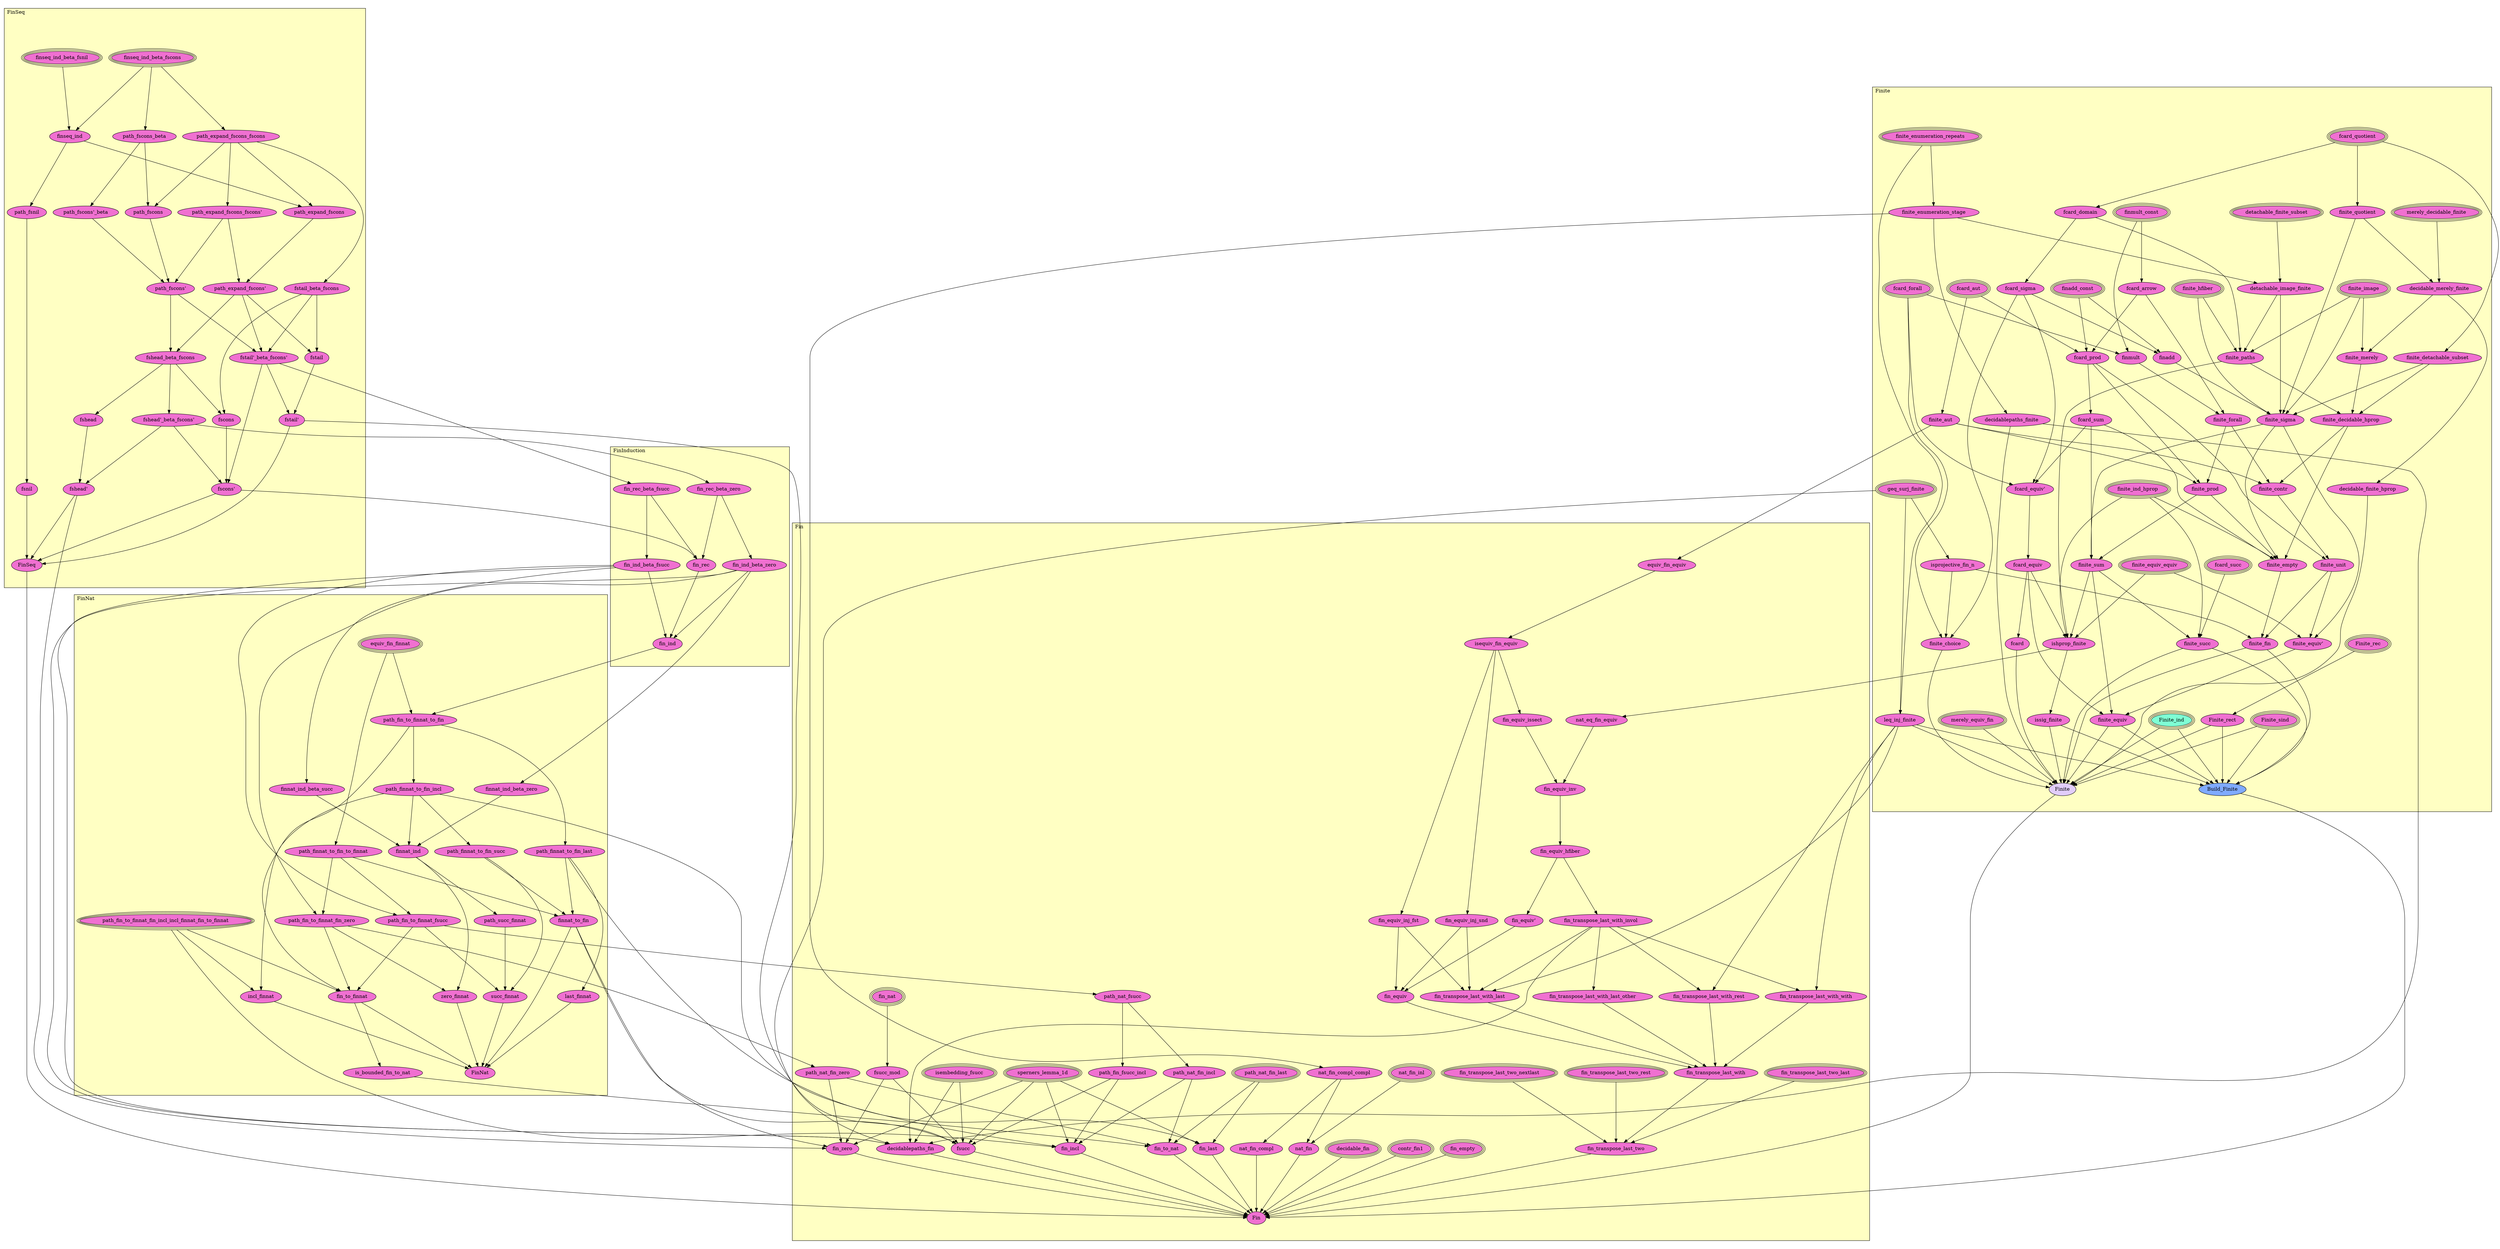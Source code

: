 digraph HoTT_Spaces_Finite {
  graph [ratio=0.5]
  node [style=filled]
Fin_fin_transpose_last_with_last_other [label="fin_transpose_last_with_last_other", URL=<Fin.html#fin_transpose_last_with_last_other>, fillcolor="#F070D1"] ;
Finite_finite_enumeration_repeats [label="finite_enumeration_repeats", URL=<Finite.html#finite_enumeration_repeats>, peripheries=3, fillcolor="#F070D1"] ;
Fin_fin_transpose_last_with_rest [label="fin_transpose_last_with_rest", URL=<Fin.html#fin_transpose_last_with_rest>, fillcolor="#F070D1"] ;
Finite_finite_enumeration_stage [label="finite_enumeration_stage", URL=<Finite.html#finite_enumeration_stage>, fillcolor="#F070D1"] ;
Fin_fin_transpose_last_with_with [label="fin_transpose_last_with_with", URL=<Fin.html#fin_transpose_last_with_with>, fillcolor="#F070D1"] ;
Finite_geq_surj_finite [label="geq_surj_finite", URL=<Finite.html#geq_surj_finite>, peripheries=3, fillcolor="#F070D1"] ;
Fin_fin_transpose_last_with_last [label="fin_transpose_last_with_last", URL=<Fin.html#fin_transpose_last_with_last>, fillcolor="#F070D1"] ;
Finite_leq_inj_finite [label="leq_inj_finite", URL=<Finite.html#leq_inj_finite>, fillcolor="#F070D1"] ;
Fin_fin_transpose_last_with [label="fin_transpose_last_with", URL=<Fin.html#fin_transpose_last_with>, fillcolor="#F070D1"] ;
Fin_fin_transpose_last_two_rest [label="fin_transpose_last_two_rest", URL=<Fin.html#fin_transpose_last_two_rest>, peripheries=3, fillcolor="#F070D1"] ;
Finite_fcard_quotient [label="fcard_quotient", URL=<Finite.html#fcard_quotient>, peripheries=3, fillcolor="#F070D1"] ;
Finite_finite_quotient [label="finite_quotient", URL=<Finite.html#finite_quotient>, fillcolor="#F070D1"] ;
Fin_fin_transpose_last_two_nextlast [label="fin_transpose_last_two_nextlast", URL=<Fin.html#fin_transpose_last_two_nextlast>, peripheries=3, fillcolor="#F070D1"] ;
Fin_fin_transpose_last_two_last [label="fin_transpose_last_two_last", URL=<Fin.html#fin_transpose_last_two_last>, peripheries=3, fillcolor="#F070D1"] ;
Finite_detachable_finite_subset [label="detachable_finite_subset", URL=<Finite.html#detachable_finite_subset>, peripheries=3, fillcolor="#F070D1"] ;
Fin_fin_transpose_last_two [label="fin_transpose_last_two", URL=<Fin.html#fin_transpose_last_two>, fillcolor="#F070D1"] ;
Finite_detachable_image_finite [label="detachable_image_finite", URL=<Finite.html#detachable_image_finite>, fillcolor="#F070D1"] ;
Fin_path_nat_fin_last [label="path_nat_fin_last", URL=<Fin.html#path_nat_fin_last>, peripheries=3, fillcolor="#F070D1"] ;
Finite_finite_detachable_subset [label="finite_detachable_subset", URL=<Finite.html#finite_detachable_subset>, fillcolor="#F070D1"] ;
Fin_path_nat_fin_zero [label="path_nat_fin_zero", URL=<Fin.html#path_nat_fin_zero>, fillcolor="#F070D1"] ;
Finite_finmult_const [label="finmult_const", URL=<Finite.html#finmult_const>, peripheries=3, fillcolor="#F070D1"] ;
Fin_path_nat_fsucc [label="path_nat_fsucc", URL=<Fin.html#path_nat_fsucc>, fillcolor="#F070D1"] ;
Finite_fcard_forall [label="fcard_forall", URL=<Finite.html#fcard_forall>, peripheries=3, fillcolor="#F070D1"] ;
Fin_path_nat_fin_incl [label="path_nat_fin_incl", URL=<Fin.html#path_nat_fin_incl>, fillcolor="#F070D1"] ;
Finite_finmult [label="finmult", URL=<Finite.html#finmult>, fillcolor="#F070D1"] ;
Fin_path_fin_fsucc_incl [label="path_fin_fsucc_incl", URL=<Fin.html#path_fin_fsucc_incl>, fillcolor="#F070D1"] ;
Finite_finite_image [label="finite_image", URL=<Finite.html#finite_image>, peripheries=3, fillcolor="#F070D1"] ;
Fin_isembedding_fsucc [label="isembedding_fsucc", URL=<Fin.html#isembedding_fsucc>, peripheries=3, fillcolor="#F070D1"] ;
Finite_fcard_domain [label="fcard_domain", URL=<Finite.html#fcard_domain>, fillcolor="#F070D1"] ;
Fin_fsucc [label="fsucc", URL=<Fin.html#fsucc>, fillcolor="#F070D1"] ;
Finite_finite_hfiber [label="finite_hfiber", URL=<Finite.html#finite_hfiber>, peripheries=3, fillcolor="#F070D1"] ;
Finite_finadd_const [label="finadd_const", URL=<Finite.html#finadd_const>, peripheries=3, fillcolor="#F070D1"] ;
Fin_fin_incl [label="fin_incl", URL=<Fin.html#fin_incl>, fillcolor="#F070D1"] ;
Fin_fin_last [label="fin_last", URL=<Fin.html#fin_last>, fillcolor="#F070D1"] ;
Finite_fcard_sigma [label="fcard_sigma", URL=<Finite.html#fcard_sigma>, fillcolor="#F070D1"] ;
Finite_finadd [label="finadd", URL=<Finite.html#finadd>, fillcolor="#F070D1"] ;
Fin_fin_zero [label="fin_zero", URL=<Fin.html#fin_zero>, fillcolor="#F070D1"] ;
Finite_finite_sigma [label="finite_sigma", URL=<Finite.html#finite_sigma>, fillcolor="#F070D1"] ;
Fin_fin_empty [label="fin_empty", URL=<Fin.html#fin_empty>, peripheries=3, fillcolor="#F070D1"] ;
Finite_fcard_aut [label="fcard_aut", URL=<Finite.html#fcard_aut>, peripheries=3, fillcolor="#F070D1"] ;
Fin_contr_fin1 [label="contr_fin1", URL=<Fin.html#contr_fin1>, peripheries=3, fillcolor="#F070D1"] ;
Finite_finite_aut [label="finite_aut", URL=<Finite.html#finite_aut>, fillcolor="#F070D1"] ;
Fin_decidablepaths_fin [label="decidablepaths_fin", URL=<Fin.html#decidablepaths_fin>, fillcolor="#F070D1"] ;
Finite_fcard_arrow [label="fcard_arrow", URL=<Finite.html#fcard_arrow>, fillcolor="#F070D1"] ;
Fin_decidable_fin [label="decidable_fin", URL=<Fin.html#decidable_fin>, peripheries=3, fillcolor="#F070D1"] ;
Finite_finite_forall [label="finite_forall", URL=<Finite.html#finite_forall>, fillcolor="#F070D1"] ;
Fin_fin_to_nat [label="fin_to_nat", URL=<Fin.html#fin_to_nat>, fillcolor="#F070D1"] ;
Finite_fcard_prod [label="fcard_prod", URL=<Finite.html#fcard_prod>, fillcolor="#F070D1"] ;
Fin_Fin [label="Fin", URL=<Fin.html#Fin>, fillcolor="#F070D1"] ;
Finite_finite_prod [label="finite_prod", URL=<Finite.html#finite_prod>, fillcolor="#F070D1"] ;
Finite_fcard_sum [label="fcard_sum", URL=<Finite.html#fcard_sum>, fillcolor="#F070D1"] ;
Finite_finite_sum [label="finite_sum", URL=<Finite.html#finite_sum>, fillcolor="#F070D1"] ;
Finite_isprojective_fin_n [label="isprojective_fin_n", URL=<Finite.html#isprojective_fin_n>, fillcolor="#F070D1"] ;
Finite_finite_choice [label="finite_choice", URL=<Finite.html#finite_choice>, fillcolor="#F070D1"] ;
Finite_finite_ind_hprop [label="finite_ind_hprop", URL=<Finite.html#finite_ind_hprop>, peripheries=3, fillcolor="#F070D1"] ;
Finite_merely_decidable_finite [label="merely_decidable_finite", URL=<Finite.html#merely_decidable_finite>, peripheries=3, fillcolor="#F070D1"] ;
Finite_decidable_merely_finite [label="decidable_merely_finite", URL=<Finite.html#decidable_merely_finite>, fillcolor="#F070D1"] ;
Finite_decidable_finite_hprop [label="decidable_finite_hprop", URL=<Finite.html#decidable_finite_hprop>, fillcolor="#F070D1"] ;
Finite_decidablepaths_finite [label="decidablepaths_finite", URL=<Finite.html#decidablepaths_finite>, fillcolor="#F070D1"] ;
Finite_fcard_succ [label="fcard_succ", URL=<Finite.html#fcard_succ>, peripheries=3, fillcolor="#F070D1"] ;
Finite_finite_succ [label="finite_succ", URL=<Finite.html#finite_succ>, fillcolor="#F070D1"] ;
Finite_finite_paths [label="finite_paths", URL=<Finite.html#finite_paths>, fillcolor="#F070D1"] ;
Finite_finite_merely [label="finite_merely", URL=<Finite.html#finite_merely>, fillcolor="#F070D1"] ;
Finite_finite_decidable_hprop [label="finite_decidable_hprop", URL=<Finite.html#finite_decidable_hprop>, fillcolor="#F070D1"] ;
Finite_finite_contr [label="finite_contr", URL=<Finite.html#finite_contr>, fillcolor="#F070D1"] ;
Finite_finite_unit [label="finite_unit", URL=<Finite.html#finite_unit>, fillcolor="#F070D1"] ;
Finite_finite_empty [label="finite_empty", URL=<Finite.html#finite_empty>, fillcolor="#F070D1"] ;
Finite_finite_fin [label="finite_fin", URL=<Finite.html#finite_fin>, fillcolor="#F070D1"] ;
Finite_fcard_equiv_ [label="fcard_equiv'", URL=<Finite.html#fcard_equiv'>, fillcolor="#F070D1"] ;
Finite_fcard_equiv [label="fcard_equiv", URL=<Finite.html#fcard_equiv>, fillcolor="#F070D1"] ;
Finite_finite_equiv_equiv [label="finite_equiv_equiv", URL=<Finite.html#finite_equiv_equiv>, peripheries=3, fillcolor="#F070D1"] ;
Finite_finite_equiv_ [label="finite_equiv'", URL=<Finite.html#finite_equiv'>, fillcolor="#F070D1"] ;
Finite_finite_equiv [label="finite_equiv", URL=<Finite.html#finite_equiv>, fillcolor="#F070D1"] ;
Finite_ishprop_finite [label="ishprop_finite", URL=<Finite.html#ishprop_finite>, fillcolor="#F070D1"] ;
Finite_issig_finite [label="issig_finite", URL=<Finite.html#issig_finite>, fillcolor="#F070D1"] ;
Finite_merely_equiv_fin [label="merely_equiv_fin", URL=<Finite.html#merely_equiv_fin>, peripheries=3, fillcolor="#F070D1"] ;
Finite_fcard [label="fcard", URL=<Finite.html#fcard>, fillcolor="#F070D1"] ;
Finite_Finite_sind [label="Finite_sind", URL=<Finite.html#Finite_sind>, peripheries=3, fillcolor="#F070D1"] ;
Finite_Finite_rec [label="Finite_rec", URL=<Finite.html#Finite_rec>, peripheries=3, fillcolor="#F070D1"] ;
Finite_Finite_ind [label="Finite_ind", URL=<Finite.html#Finite_ind>, peripheries=3, fillcolor="#7FFFD4"] ;
Finite_Finite_rect [label="Finite_rect", URL=<Finite.html#Finite_rect>, fillcolor="#F070D1"] ;
Finite_Build_Finite [label="Build_Finite", URL=<Finite.html#Build_Finite>, fillcolor="#7FAAFF"] ;
Finite_Finite [label="Finite", URL=<Finite.html#Finite>, fillcolor="#E2CDFA"] ;
FinSeq_finseq_ind_beta_fscons [label="finseq_ind_beta_fscons", URL=<FinSeq.html#finseq_ind_beta_fscons>, peripheries=3, fillcolor="#F070D1"] ;
FinSeq_finseq_ind_beta_fsnil [label="finseq_ind_beta_fsnil", URL=<FinSeq.html#finseq_ind_beta_fsnil>, peripheries=3, fillcolor="#F070D1"] ;
FinSeq_finseq_ind [label="finseq_ind", URL=<FinSeq.html#finseq_ind>, fillcolor="#F070D1"] ;
FinSeq_path_expand_fscons_fscons [label="path_expand_fscons_fscons", URL=<FinSeq.html#path_expand_fscons_fscons>, fillcolor="#F070D1"] ;
FinSeq_path_expand_fscons_fscons_ [label="path_expand_fscons_fscons'", URL=<FinSeq.html#path_expand_fscons_fscons'>, fillcolor="#F070D1"] ;
FinSeq_path_fscons_beta [label="path_fscons_beta", URL=<FinSeq.html#path_fscons_beta>, fillcolor="#F070D1"] ;
FinSeq_path_fscons [label="path_fscons", URL=<FinSeq.html#path_fscons>, fillcolor="#F070D1"] ;
FinSeq_path_fscons__beta [label="path_fscons'_beta", URL=<FinSeq.html#path_fscons'_beta>, fillcolor="#F070D1"] ;
FinSeq_path_fscons_ [label="path_fscons'", URL=<FinSeq.html#path_fscons'>, fillcolor="#F070D1"] ;
FinSeq_path_expand_fscons [label="path_expand_fscons", URL=<FinSeq.html#path_expand_fscons>, fillcolor="#F070D1"] ;
FinSeq_path_expand_fscons_ [label="path_expand_fscons'", URL=<FinSeq.html#path_expand_fscons'>, fillcolor="#F070D1"] ;
FinSeq_fstail_beta_fscons [label="fstail_beta_fscons", URL=<FinSeq.html#fstail_beta_fscons>, fillcolor="#F070D1"] ;
FinSeq_fstail__beta_fscons_ [label="fstail'_beta_fscons'", URL=<FinSeq.html#fstail'_beta_fscons'>, fillcolor="#F070D1"] ;
FinSeq_fstail [label="fstail", URL=<FinSeq.html#fstail>, fillcolor="#F070D1"] ;
FinSeq_fstail_ [label="fstail'", URL=<FinSeq.html#fstail'>, fillcolor="#F070D1"] ;
FinSeq_fshead_beta_fscons [label="fshead_beta_fscons", URL=<FinSeq.html#fshead_beta_fscons>, fillcolor="#F070D1"] ;
FinSeq_fshead__beta_fscons_ [label="fshead'_beta_fscons'", URL=<FinSeq.html#fshead'_beta_fscons'>, fillcolor="#F070D1"] ;
FinSeq_fshead [label="fshead", URL=<FinSeq.html#fshead>, fillcolor="#F070D1"] ;
FinSeq_fshead_ [label="fshead'", URL=<FinSeq.html#fshead'>, fillcolor="#F070D1"] ;
FinSeq_fscons [label="fscons", URL=<FinSeq.html#fscons>, fillcolor="#F070D1"] ;
FinSeq_fscons_ [label="fscons'", URL=<FinSeq.html#fscons'>, fillcolor="#F070D1"] ;
FinSeq_path_fsnil [label="path_fsnil", URL=<FinSeq.html#path_fsnil>, fillcolor="#F070D1"] ;
FinSeq_fsnil [label="fsnil", URL=<FinSeq.html#fsnil>, fillcolor="#F070D1"] ;
FinSeq_FinSeq [label="FinSeq", URL=<FinSeq.html#FinSeq>, fillcolor="#F070D1"] ;
FinNat_equiv_fin_finnat [label="equiv_fin_finnat", URL=<FinNat.html#equiv_fin_finnat>, peripheries=3, fillcolor="#F070D1"] ;
FinNat_path_fin_to_finnat_to_fin [label="path_fin_to_finnat_to_fin", URL=<FinNat.html#path_fin_to_finnat_to_fin>, fillcolor="#F070D1"] ;
FinNat_path_finnat_to_fin_to_finnat [label="path_finnat_to_fin_to_finnat", URL=<FinNat.html#path_finnat_to_fin_to_finnat>, fillcolor="#F070D1"] ;
FinNat_path_finnat_to_fin_last [label="path_finnat_to_fin_last", URL=<FinNat.html#path_finnat_to_fin_last>, fillcolor="#F070D1"] ;
FinNat_path_finnat_to_fin_incl [label="path_finnat_to_fin_incl", URL=<FinNat.html#path_finnat_to_fin_incl>, fillcolor="#F070D1"] ;
FinNat_path_finnat_to_fin_succ [label="path_finnat_to_fin_succ", URL=<FinNat.html#path_finnat_to_fin_succ>, fillcolor="#F070D1"] ;
FinNat_path_fin_to_finnat_fin_zero [label="path_fin_to_finnat_fin_zero", URL=<FinNat.html#path_fin_to_finnat_fin_zero>, fillcolor="#F070D1"] ;
FinNat_path_fin_to_finnat_fsucc [label="path_fin_to_finnat_fsucc", URL=<FinNat.html#path_fin_to_finnat_fsucc>, fillcolor="#F070D1"] ;
FinNat_finnat_to_fin [label="finnat_to_fin", URL=<FinNat.html#finnat_to_fin>, fillcolor="#F070D1"] ;
FinNat_path_fin_to_finnat_fin_incl_incl_finnat_fin_to_finnat [label="path_fin_to_finnat_fin_incl_incl_finnat_fin_to_finnat", URL=<FinNat.html#path_fin_to_finnat_fin_incl_incl_finnat_fin_to_finnat>, peripheries=3, fillcolor="#F070D1"] ;
FinNat_fin_to_finnat [label="fin_to_finnat", URL=<FinNat.html#fin_to_finnat>, fillcolor="#F070D1"] ;
FinNat_is_bounded_fin_to_nat [label="is_bounded_fin_to_nat", URL=<FinNat.html#is_bounded_fin_to_nat>, fillcolor="#F070D1"] ;
FinNat_finnat_ind_beta_succ [label="finnat_ind_beta_succ", URL=<FinNat.html#finnat_ind_beta_succ>, fillcolor="#F070D1"] ;
FinNat_finnat_ind_beta_zero [label="finnat_ind_beta_zero", URL=<FinNat.html#finnat_ind_beta_zero>, fillcolor="#F070D1"] ;
FinNat_finnat_ind [label="finnat_ind", URL=<FinNat.html#finnat_ind>, fillcolor="#F070D1"] ;
FinNat_incl_finnat [label="incl_finnat", URL=<FinNat.html#incl_finnat>, fillcolor="#F070D1"] ;
FinNat_last_finnat [label="last_finnat", URL=<FinNat.html#last_finnat>, fillcolor="#F070D1"] ;
FinNat_path_succ_finnat [label="path_succ_finnat", URL=<FinNat.html#path_succ_finnat>, fillcolor="#F070D1"] ;
FinNat_succ_finnat [label="succ_finnat", URL=<FinNat.html#succ_finnat>, fillcolor="#F070D1"] ;
FinNat_zero_finnat [label="zero_finnat", URL=<FinNat.html#zero_finnat>, fillcolor="#F070D1"] ;
FinNat_FinNat [label="FinNat", URL=<FinNat.html#FinNat>, fillcolor="#F070D1"] ;
FinInduction_fin_rec_beta_fsucc [label="fin_rec_beta_fsucc", URL=<FinInduction.html#fin_rec_beta_fsucc>, fillcolor="#F070D1"] ;
FinInduction_fin_rec_beta_zero [label="fin_rec_beta_zero", URL=<FinInduction.html#fin_rec_beta_zero>, fillcolor="#F070D1"] ;
FinInduction_fin_rec [label="fin_rec", URL=<FinInduction.html#fin_rec>, fillcolor="#F070D1"] ;
FinInduction_fin_ind_beta_fsucc [label="fin_ind_beta_fsucc", URL=<FinInduction.html#fin_ind_beta_fsucc>, fillcolor="#F070D1"] ;
FinInduction_fin_ind_beta_zero [label="fin_ind_beta_zero", URL=<FinInduction.html#fin_ind_beta_zero>, fillcolor="#F070D1"] ;
FinInduction_fin_ind [label="fin_ind", URL=<FinInduction.html#fin_ind>, fillcolor="#F070D1"] ;
Fin_sperners_lemma_1d [label="sperners_lemma_1d", URL=<Fin.html#sperners_lemma_1d>, peripheries=3, fillcolor="#F070D1"] ;
Fin_fin_nat [label="fin_nat", URL=<Fin.html#fin_nat>, peripheries=3, fillcolor="#F070D1"] ;
Fin_fsucc_mod [label="fsucc_mod", URL=<Fin.html#fsucc_mod>, fillcolor="#F070D1"] ;
Fin_nat_fin_compl_compl [label="nat_fin_compl_compl", URL=<Fin.html#nat_fin_compl_compl>, fillcolor="#F070D1"] ;
Fin_nat_fin_compl [label="nat_fin_compl", URL=<Fin.html#nat_fin_compl>, fillcolor="#F070D1"] ;
Fin_nat_fin_inl [label="nat_fin_inl", URL=<Fin.html#nat_fin_inl>, peripheries=3, fillcolor="#F070D1"] ;
Fin_nat_fin [label="nat_fin", URL=<Fin.html#nat_fin>, fillcolor="#F070D1"] ;
Fin_nat_eq_fin_equiv [label="nat_eq_fin_equiv", URL=<Fin.html#nat_eq_fin_equiv>, fillcolor="#F070D1"] ;
Fin_equiv_fin_equiv [label="equiv_fin_equiv", URL=<Fin.html#equiv_fin_equiv>, fillcolor="#F070D1"] ;
Fin_isequiv_fin_equiv [label="isequiv_fin_equiv", URL=<Fin.html#isequiv_fin_equiv>, fillcolor="#F070D1"] ;
Fin_fin_equiv_inj_snd [label="fin_equiv_inj_snd", URL=<Fin.html#fin_equiv_inj_snd>, fillcolor="#F070D1"] ;
Fin_fin_equiv_inj_fst [label="fin_equiv_inj_fst", URL=<Fin.html#fin_equiv_inj_fst>, fillcolor="#F070D1"] ;
Fin_fin_equiv_issect [label="fin_equiv_issect", URL=<Fin.html#fin_equiv_issect>, fillcolor="#F070D1"] ;
Fin_fin_equiv_inv [label="fin_equiv_inv", URL=<Fin.html#fin_equiv_inv>, fillcolor="#F070D1"] ;
Fin_fin_equiv_hfiber [label="fin_equiv_hfiber", URL=<Fin.html#fin_equiv_hfiber>, fillcolor="#F070D1"] ;
Fin_fin_equiv_ [label="fin_equiv'", URL=<Fin.html#fin_equiv'>, fillcolor="#F070D1"] ;
Fin_fin_equiv [label="fin_equiv", URL=<Fin.html#fin_equiv>, fillcolor="#F070D1"] ;
Fin_fin_transpose_last_with_invol [label="fin_transpose_last_with_invol", URL=<Fin.html#fin_transpose_last_with_invol>, fillcolor="#F070D1"] ;
  Fin_fin_transpose_last_with_last_other -> Fin_fin_transpose_last_with [] ;
  Finite_finite_enumeration_repeats -> Finite_finite_enumeration_stage [] ;
  Finite_finite_enumeration_repeats -> Finite_leq_inj_finite [] ;
  Fin_fin_transpose_last_with_rest -> Fin_fin_transpose_last_with [] ;
  Finite_finite_enumeration_stage -> Finite_detachable_image_finite [] ;
  Finite_finite_enumeration_stage -> Finite_decidablepaths_finite [] ;
  Finite_finite_enumeration_stage -> Fin_nat_fin_compl_compl [] ;
  Fin_fin_transpose_last_with_with -> Fin_fin_transpose_last_with [] ;
  Finite_geq_surj_finite -> Finite_leq_inj_finite [] ;
  Finite_geq_surj_finite -> Finite_isprojective_fin_n [] ;
  Finite_geq_surj_finite -> Fin_decidablepaths_fin [] ;
  Fin_fin_transpose_last_with_last -> Fin_fin_transpose_last_with [] ;
  Finite_leq_inj_finite -> Finite_Build_Finite [] ;
  Finite_leq_inj_finite -> Finite_Finite [] ;
  Finite_leq_inj_finite -> Fin_fin_transpose_last_with_rest [] ;
  Finite_leq_inj_finite -> Fin_fin_transpose_last_with_with [] ;
  Finite_leq_inj_finite -> Fin_fin_transpose_last_with_last [] ;
  Fin_fin_transpose_last_with -> Fin_fin_transpose_last_two [] ;
  Fin_fin_transpose_last_two_rest -> Fin_fin_transpose_last_two [] ;
  Finite_fcard_quotient -> Finite_finite_quotient [] ;
  Finite_fcard_quotient -> Finite_finite_detachable_subset [] ;
  Finite_fcard_quotient -> Finite_fcard_domain [] ;
  Finite_finite_quotient -> Finite_finite_sigma [] ;
  Finite_finite_quotient -> Finite_decidable_merely_finite [] ;
  Fin_fin_transpose_last_two_nextlast -> Fin_fin_transpose_last_two [] ;
  Fin_fin_transpose_last_two_last -> Fin_fin_transpose_last_two [] ;
  Finite_detachable_finite_subset -> Finite_detachable_image_finite [] ;
  Fin_fin_transpose_last_two -> Fin_Fin [] ;
  Finite_detachable_image_finite -> Finite_finite_sigma [] ;
  Finite_detachable_image_finite -> Finite_finite_paths [] ;
  Fin_path_nat_fin_last -> Fin_fin_last [] ;
  Fin_path_nat_fin_last -> Fin_fin_to_nat [] ;
  Finite_finite_detachable_subset -> Finite_finite_sigma [] ;
  Finite_finite_detachable_subset -> Finite_finite_decidable_hprop [] ;
  Fin_path_nat_fin_zero -> Fin_fin_zero [] ;
  Fin_path_nat_fin_zero -> Fin_fin_to_nat [] ;
  Finite_finmult_const -> Finite_finmult [] ;
  Finite_finmult_const -> Finite_fcard_arrow [] ;
  Fin_path_nat_fsucc -> Fin_path_nat_fin_incl [] ;
  Fin_path_nat_fsucc -> Fin_path_fin_fsucc_incl [] ;
  Finite_fcard_forall -> Finite_finmult [] ;
  Finite_fcard_forall -> Finite_finite_choice [] ;
  Finite_fcard_forall -> Finite_fcard_equiv_ [] ;
  Fin_path_nat_fin_incl -> Fin_fin_incl [] ;
  Fin_path_nat_fin_incl -> Fin_fin_to_nat [] ;
  Finite_finmult -> Finite_finite_forall [] ;
  Fin_path_fin_fsucc_incl -> Fin_fsucc [] ;
  Fin_path_fin_fsucc_incl -> Fin_fin_incl [] ;
  Finite_finite_image -> Finite_finite_sigma [] ;
  Finite_finite_image -> Finite_finite_paths [] ;
  Finite_finite_image -> Finite_finite_merely [] ;
  Fin_isembedding_fsucc -> Fin_fsucc [] ;
  Fin_isembedding_fsucc -> Fin_decidablepaths_fin [] ;
  Finite_fcard_domain -> Finite_fcard_sigma [] ;
  Finite_fcard_domain -> Finite_finite_paths [] ;
  Fin_fsucc -> Fin_Fin [] ;
  Finite_finite_hfiber -> Finite_finite_sigma [] ;
  Finite_finite_hfiber -> Finite_finite_paths [] ;
  Finite_finadd_const -> Finite_finadd [] ;
  Finite_finadd_const -> Finite_fcard_prod [] ;
  Fin_fin_incl -> Fin_Fin [] ;
  Fin_fin_last -> Fin_Fin [] ;
  Finite_fcard_sigma -> Finite_finadd [] ;
  Finite_fcard_sigma -> Finite_finite_choice [] ;
  Finite_fcard_sigma -> Finite_fcard_equiv_ [] ;
  Finite_finadd -> Finite_finite_sigma [] ;
  Fin_fin_zero -> Fin_Fin [] ;
  Finite_finite_sigma -> Finite_finite_sum [] ;
  Finite_finite_sigma -> Finite_finite_empty [] ;
  Finite_finite_sigma -> Finite_finite_equiv_ [] ;
  Fin_fin_empty -> Fin_Fin [] ;
  Finite_fcard_aut -> Finite_finite_aut [] ;
  Finite_fcard_aut -> Finite_fcard_prod [] ;
  Fin_contr_fin1 -> Fin_Fin [] ;
  Finite_finite_aut -> Finite_finite_prod [] ;
  Finite_finite_aut -> Finite_finite_contr [] ;
  Finite_finite_aut -> Fin_equiv_fin_equiv [] ;
  Fin_decidablepaths_fin -> Fin_Fin [] ;
  Finite_fcard_arrow -> Finite_finite_forall [] ;
  Finite_fcard_arrow -> Finite_fcard_prod [] ;
  Fin_decidable_fin -> Fin_Fin [] ;
  Finite_finite_forall -> Finite_finite_prod [] ;
  Finite_finite_forall -> Finite_finite_contr [] ;
  Fin_fin_to_nat -> Fin_Fin [] ;
  Finite_fcard_prod -> Finite_finite_prod [] ;
  Finite_fcard_prod -> Finite_fcard_sum [] ;
  Finite_fcard_prod -> Finite_finite_unit [] ;
  Finite_finite_prod -> Finite_finite_sum [] ;
  Finite_finite_prod -> Finite_finite_empty [] ;
  Finite_fcard_sum -> Finite_finite_sum [] ;
  Finite_fcard_sum -> Finite_finite_empty [] ;
  Finite_fcard_sum -> Finite_fcard_equiv_ [] ;
  Finite_finite_sum -> Finite_finite_succ [] ;
  Finite_finite_sum -> Finite_finite_equiv [] ;
  Finite_finite_sum -> Finite_ishprop_finite [] ;
  Finite_isprojective_fin_n -> Finite_finite_choice [] ;
  Finite_isprojective_fin_n -> Finite_finite_fin [] ;
  Finite_finite_choice -> Finite_Finite [] ;
  Finite_finite_ind_hprop -> Finite_finite_succ [] ;
  Finite_finite_ind_hprop -> Finite_finite_empty [] ;
  Finite_finite_ind_hprop -> Finite_ishprop_finite [] ;
  Finite_merely_decidable_finite -> Finite_decidable_merely_finite [] ;
  Finite_decidable_merely_finite -> Finite_decidable_finite_hprop [] ;
  Finite_decidable_merely_finite -> Finite_finite_merely [] ;
  Finite_decidable_finite_hprop -> Finite_Finite [] ;
  Finite_decidablepaths_finite -> Finite_Finite [] ;
  Finite_decidablepaths_finite -> Fin_decidablepaths_fin [] ;
  Finite_fcard_succ -> Finite_finite_succ [] ;
  Finite_finite_succ -> Finite_Build_Finite [] ;
  Finite_finite_succ -> Finite_Finite [] ;
  Finite_finite_paths -> Finite_finite_decidable_hprop [] ;
  Finite_finite_paths -> Finite_ishprop_finite [] ;
  Finite_finite_merely -> Finite_finite_decidable_hprop [] ;
  Finite_finite_decidable_hprop -> Finite_finite_contr [] ;
  Finite_finite_decidable_hprop -> Finite_finite_empty [] ;
  Finite_finite_contr -> Finite_finite_unit [] ;
  Finite_finite_unit -> Finite_finite_fin [] ;
  Finite_finite_unit -> Finite_finite_equiv_ [] ;
  Finite_finite_empty -> Finite_finite_fin [] ;
  Finite_finite_fin -> Finite_Build_Finite [] ;
  Finite_finite_fin -> Finite_Finite [] ;
  Finite_fcard_equiv_ -> Finite_fcard_equiv [] ;
  Finite_fcard_equiv -> Finite_finite_equiv [] ;
  Finite_fcard_equiv -> Finite_ishprop_finite [] ;
  Finite_fcard_equiv -> Finite_fcard [] ;
  Finite_finite_equiv_equiv -> Finite_finite_equiv_ [] ;
  Finite_finite_equiv_equiv -> Finite_ishprop_finite [] ;
  Finite_finite_equiv_ -> Finite_finite_equiv [] ;
  Finite_finite_equiv -> Finite_Build_Finite [] ;
  Finite_finite_equiv -> Finite_Finite [] ;
  Finite_ishprop_finite -> Finite_issig_finite [] ;
  Finite_ishprop_finite -> Fin_nat_eq_fin_equiv [] ;
  Finite_issig_finite -> Finite_Build_Finite [] ;
  Finite_issig_finite -> Finite_Finite [] ;
  Finite_merely_equiv_fin -> Finite_Finite [] ;
  Finite_fcard -> Finite_Finite [] ;
  Finite_Finite_sind -> Finite_Build_Finite [] ;
  Finite_Finite_sind -> Finite_Finite [] ;
  Finite_Finite_rec -> Finite_Finite_rect [] ;
  Finite_Finite_ind -> Finite_Build_Finite [] ;
  Finite_Finite_ind -> Finite_Finite [] ;
  Finite_Finite_rect -> Finite_Build_Finite [] ;
  Finite_Finite_rect -> Finite_Finite [] ;
  Finite_Build_Finite -> Fin_Fin [] ;
  Finite_Finite -> Fin_Fin [] ;
  FinSeq_finseq_ind_beta_fscons -> FinSeq_finseq_ind [] ;
  FinSeq_finseq_ind_beta_fscons -> FinSeq_path_expand_fscons_fscons [] ;
  FinSeq_finseq_ind_beta_fscons -> FinSeq_path_fscons_beta [] ;
  FinSeq_finseq_ind_beta_fsnil -> FinSeq_finseq_ind [] ;
  FinSeq_finseq_ind -> FinSeq_path_expand_fscons [] ;
  FinSeq_finseq_ind -> FinSeq_path_fsnil [] ;
  FinSeq_path_expand_fscons_fscons -> FinSeq_path_expand_fscons_fscons_ [] ;
  FinSeq_path_expand_fscons_fscons -> FinSeq_path_fscons [] ;
  FinSeq_path_expand_fscons_fscons -> FinSeq_path_expand_fscons [] ;
  FinSeq_path_expand_fscons_fscons -> FinSeq_fstail_beta_fscons [] ;
  FinSeq_path_expand_fscons_fscons_ -> FinSeq_path_fscons_ [] ;
  FinSeq_path_expand_fscons_fscons_ -> FinSeq_path_expand_fscons_ [] ;
  FinSeq_path_fscons_beta -> FinSeq_path_fscons [] ;
  FinSeq_path_fscons_beta -> FinSeq_path_fscons__beta [] ;
  FinSeq_path_fscons -> FinSeq_path_fscons_ [] ;
  FinSeq_path_fscons__beta -> FinSeq_path_fscons_ [] ;
  FinSeq_path_fscons_ -> FinSeq_fstail__beta_fscons_ [] ;
  FinSeq_path_fscons_ -> FinSeq_fshead_beta_fscons [] ;
  FinSeq_path_expand_fscons -> FinSeq_path_expand_fscons_ [] ;
  FinSeq_path_expand_fscons_ -> FinSeq_fstail__beta_fscons_ [] ;
  FinSeq_path_expand_fscons_ -> FinSeq_fstail [] ;
  FinSeq_path_expand_fscons_ -> FinSeq_fshead_beta_fscons [] ;
  FinSeq_fstail_beta_fscons -> FinSeq_fstail__beta_fscons_ [] ;
  FinSeq_fstail_beta_fscons -> FinSeq_fstail [] ;
  FinSeq_fstail_beta_fscons -> FinSeq_fscons [] ;
  FinSeq_fstail__beta_fscons_ -> FinSeq_fstail_ [] ;
  FinSeq_fstail__beta_fscons_ -> FinSeq_fscons_ [] ;
  FinSeq_fstail__beta_fscons_ -> FinInduction_fin_rec_beta_fsucc [] ;
  FinSeq_fstail -> FinSeq_fstail_ [] ;
  FinSeq_fstail_ -> FinSeq_FinSeq [] ;
  FinSeq_fstail_ -> Fin_fsucc [] ;
  FinSeq_fshead_beta_fscons -> FinSeq_fshead__beta_fscons_ [] ;
  FinSeq_fshead_beta_fscons -> FinSeq_fshead [] ;
  FinSeq_fshead_beta_fscons -> FinSeq_fscons [] ;
  FinSeq_fshead__beta_fscons_ -> FinSeq_fshead_ [] ;
  FinSeq_fshead__beta_fscons_ -> FinSeq_fscons_ [] ;
  FinSeq_fshead__beta_fscons_ -> FinInduction_fin_rec_beta_zero [] ;
  FinSeq_fshead -> FinSeq_fshead_ [] ;
  FinSeq_fshead_ -> FinSeq_FinSeq [] ;
  FinSeq_fshead_ -> Fin_fin_zero [] ;
  FinSeq_fscons -> FinSeq_fscons_ [] ;
  FinSeq_fscons_ -> FinSeq_FinSeq [] ;
  FinSeq_fscons_ -> FinInduction_fin_rec [] ;
  FinSeq_path_fsnil -> FinSeq_fsnil [] ;
  FinSeq_fsnil -> FinSeq_FinSeq [] ;
  FinSeq_FinSeq -> Fin_Fin [] ;
  FinNat_equiv_fin_finnat -> FinNat_path_fin_to_finnat_to_fin [] ;
  FinNat_equiv_fin_finnat -> FinNat_path_finnat_to_fin_to_finnat [] ;
  FinNat_path_fin_to_finnat_to_fin -> FinNat_path_finnat_to_fin_last [] ;
  FinNat_path_fin_to_finnat_to_fin -> FinNat_path_finnat_to_fin_incl [] ;
  FinNat_path_fin_to_finnat_to_fin -> FinNat_fin_to_finnat [] ;
  FinNat_path_finnat_to_fin_to_finnat -> FinNat_path_fin_to_finnat_fin_zero [] ;
  FinNat_path_finnat_to_fin_to_finnat -> FinNat_path_fin_to_finnat_fsucc [] ;
  FinNat_path_finnat_to_fin_to_finnat -> FinNat_finnat_to_fin [] ;
  FinNat_path_finnat_to_fin_last -> FinNat_finnat_to_fin [] ;
  FinNat_path_finnat_to_fin_last -> FinNat_last_finnat [] ;
  FinNat_path_finnat_to_fin_last -> Fin_fin_last [] ;
  FinNat_path_finnat_to_fin_incl -> FinNat_path_finnat_to_fin_succ [] ;
  FinNat_path_finnat_to_fin_incl -> FinNat_finnat_ind [] ;
  FinNat_path_finnat_to_fin_incl -> FinNat_incl_finnat [] ;
  FinNat_path_finnat_to_fin_incl -> Fin_fin_incl [] ;
  FinNat_path_finnat_to_fin_succ -> FinNat_finnat_to_fin [] ;
  FinNat_path_finnat_to_fin_succ -> FinNat_succ_finnat [] ;
  FinNat_path_fin_to_finnat_fin_zero -> FinNat_fin_to_finnat [] ;
  FinNat_path_fin_to_finnat_fin_zero -> FinNat_zero_finnat [] ;
  FinNat_path_fin_to_finnat_fin_zero -> Fin_path_nat_fin_zero [] ;
  FinNat_path_fin_to_finnat_fsucc -> FinNat_fin_to_finnat [] ;
  FinNat_path_fin_to_finnat_fsucc -> FinNat_succ_finnat [] ;
  FinNat_path_fin_to_finnat_fsucc -> Fin_path_nat_fsucc [] ;
  FinNat_finnat_to_fin -> FinNat_FinNat [] ;
  FinNat_finnat_to_fin -> Fin_fsucc [] ;
  FinNat_finnat_to_fin -> Fin_fin_zero [] ;
  FinNat_path_fin_to_finnat_fin_incl_incl_finnat_fin_to_finnat -> FinNat_fin_to_finnat [] ;
  FinNat_path_fin_to_finnat_fin_incl_incl_finnat_fin_to_finnat -> FinNat_incl_finnat [] ;
  FinNat_path_fin_to_finnat_fin_incl_incl_finnat_fin_to_finnat -> Fin_fin_incl [] ;
  FinNat_fin_to_finnat -> FinNat_is_bounded_fin_to_nat [] ;
  FinNat_fin_to_finnat -> FinNat_FinNat [] ;
  FinNat_is_bounded_fin_to_nat -> Fin_fin_to_nat [] ;
  FinNat_finnat_ind_beta_succ -> FinNat_finnat_ind [] ;
  FinNat_finnat_ind_beta_zero -> FinNat_finnat_ind [] ;
  FinNat_finnat_ind -> FinNat_path_succ_finnat [] ;
  FinNat_finnat_ind -> FinNat_zero_finnat [] ;
  FinNat_incl_finnat -> FinNat_FinNat [] ;
  FinNat_last_finnat -> FinNat_FinNat [] ;
  FinNat_path_succ_finnat -> FinNat_succ_finnat [] ;
  FinNat_succ_finnat -> FinNat_FinNat [] ;
  FinNat_zero_finnat -> FinNat_FinNat [] ;
  FinInduction_fin_rec_beta_fsucc -> FinInduction_fin_rec [] ;
  FinInduction_fin_rec_beta_fsucc -> FinInduction_fin_ind_beta_fsucc [] ;
  FinInduction_fin_rec_beta_zero -> FinInduction_fin_rec [] ;
  FinInduction_fin_rec_beta_zero -> FinInduction_fin_ind_beta_zero [] ;
  FinInduction_fin_rec -> FinInduction_fin_ind [] ;
  FinInduction_fin_ind_beta_fsucc -> FinNat_path_fin_to_finnat_fsucc [] ;
  FinInduction_fin_ind_beta_fsucc -> FinNat_finnat_ind_beta_succ [] ;
  FinInduction_fin_ind_beta_fsucc -> FinInduction_fin_ind [] ;
  FinInduction_fin_ind_beta_fsucc -> Fin_decidablepaths_fin [] ;
  FinInduction_fin_ind_beta_zero -> FinNat_path_fin_to_finnat_fin_zero [] ;
  FinInduction_fin_ind_beta_zero -> FinNat_finnat_ind_beta_zero [] ;
  FinInduction_fin_ind_beta_zero -> FinInduction_fin_ind [] ;
  FinInduction_fin_ind_beta_zero -> Fin_decidablepaths_fin [] ;
  FinInduction_fin_ind -> FinNat_path_fin_to_finnat_to_fin [] ;
  Fin_sperners_lemma_1d -> Fin_fsucc [] ;
  Fin_sperners_lemma_1d -> Fin_fin_incl [] ;
  Fin_sperners_lemma_1d -> Fin_fin_last [] ;
  Fin_sperners_lemma_1d -> Fin_fin_zero [] ;
  Fin_fin_nat -> Fin_fsucc_mod [] ;
  Fin_fsucc_mod -> Fin_fsucc [] ;
  Fin_fsucc_mod -> Fin_fin_zero [] ;
  Fin_nat_fin_compl_compl -> Fin_nat_fin_compl [] ;
  Fin_nat_fin_compl_compl -> Fin_nat_fin [] ;
  Fin_nat_fin_compl -> Fin_Fin [] ;
  Fin_nat_fin_inl -> Fin_nat_fin [] ;
  Fin_nat_fin -> Fin_Fin [] ;
  Fin_nat_eq_fin_equiv -> Fin_fin_equiv_inv [] ;
  Fin_equiv_fin_equiv -> Fin_isequiv_fin_equiv [] ;
  Fin_isequiv_fin_equiv -> Fin_fin_equiv_inj_snd [] ;
  Fin_isequiv_fin_equiv -> Fin_fin_equiv_inj_fst [] ;
  Fin_isequiv_fin_equiv -> Fin_fin_equiv_issect [] ;
  Fin_fin_equiv_inj_snd -> Fin_fin_equiv [] ;
  Fin_fin_equiv_inj_snd -> Fin_fin_transpose_last_with_last [] ;
  Fin_fin_equiv_inj_fst -> Fin_fin_equiv [] ;
  Fin_fin_equiv_inj_fst -> Fin_fin_transpose_last_with_last [] ;
  Fin_fin_equiv_issect -> Fin_fin_equiv_inv [] ;
  Fin_fin_equiv_inv -> Fin_fin_equiv_hfiber [] ;
  Fin_fin_equiv_hfiber -> Fin_fin_equiv_ [] ;
  Fin_fin_equiv_hfiber -> Fin_fin_transpose_last_with_invol [] ;
  Fin_fin_equiv_ -> Fin_fin_equiv [] ;
  Fin_fin_equiv -> Fin_fin_transpose_last_with [] ;
  Fin_fin_transpose_last_with_invol -> Fin_fin_transpose_last_with_last_other [] ;
  Fin_fin_transpose_last_with_invol -> Fin_fin_transpose_last_with_rest [] ;
  Fin_fin_transpose_last_with_invol -> Fin_fin_transpose_last_with_with [] ;
  Fin_fin_transpose_last_with_invol -> Fin_fin_transpose_last_with_last [] ;
  Fin_fin_transpose_last_with_invol -> Fin_decidablepaths_fin [] ;
subgraph cluster_Fin { label="Fin"; fillcolor="#FFFFC3"; labeljust=l; style=filled 
Fin_fin_transpose_last_with_invol; Fin_fin_equiv; Fin_fin_equiv_; Fin_fin_equiv_hfiber; Fin_fin_equiv_inv; Fin_fin_equiv_issect; Fin_fin_equiv_inj_fst; Fin_fin_equiv_inj_snd; Fin_isequiv_fin_equiv; Fin_equiv_fin_equiv; Fin_nat_eq_fin_equiv; Fin_nat_fin; Fin_nat_fin_inl; Fin_nat_fin_compl; Fin_nat_fin_compl_compl; Fin_fsucc_mod; Fin_fin_nat; Fin_sperners_lemma_1d; Fin_Fin; Fin_fin_to_nat; Fin_decidable_fin; Fin_decidablepaths_fin; Fin_contr_fin1; Fin_fin_empty; Fin_fin_zero; Fin_fin_last; Fin_fin_incl; Fin_fsucc; Fin_isembedding_fsucc; Fin_path_fin_fsucc_incl; Fin_path_nat_fin_incl; Fin_path_nat_fsucc; Fin_path_nat_fin_zero; Fin_path_nat_fin_last; Fin_fin_transpose_last_two; Fin_fin_transpose_last_two_last; Fin_fin_transpose_last_two_nextlast; Fin_fin_transpose_last_two_rest; Fin_fin_transpose_last_with; Fin_fin_transpose_last_with_last; Fin_fin_transpose_last_with_with; Fin_fin_transpose_last_with_rest; Fin_fin_transpose_last_with_last_other; };
subgraph cluster_FinNat { label="FinNat"; fillcolor="#FFFFC3"; labeljust=l; style=filled 
FinNat_FinNat; FinNat_zero_finnat; FinNat_succ_finnat; FinNat_path_succ_finnat; FinNat_last_finnat; FinNat_incl_finnat; FinNat_finnat_ind; FinNat_finnat_ind_beta_zero; FinNat_finnat_ind_beta_succ; FinNat_is_bounded_fin_to_nat; FinNat_fin_to_finnat; FinNat_path_fin_to_finnat_fin_incl_incl_finnat_fin_to_finnat; FinNat_finnat_to_fin; FinNat_path_fin_to_finnat_fsucc; FinNat_path_fin_to_finnat_fin_zero; FinNat_path_finnat_to_fin_succ; FinNat_path_finnat_to_fin_incl; FinNat_path_finnat_to_fin_last; FinNat_path_finnat_to_fin_to_finnat; FinNat_path_fin_to_finnat_to_fin; FinNat_equiv_fin_finnat; };
subgraph cluster_FinSeq { label="FinSeq"; fillcolor="#FFFFC3"; labeljust=l; style=filled 
FinSeq_FinSeq; FinSeq_fsnil; FinSeq_path_fsnil; FinSeq_fscons_; FinSeq_fscons; FinSeq_fshead_; FinSeq_fshead; FinSeq_fshead__beta_fscons_; FinSeq_fshead_beta_fscons; FinSeq_fstail_; FinSeq_fstail; FinSeq_fstail__beta_fscons_; FinSeq_fstail_beta_fscons; FinSeq_path_expand_fscons_; FinSeq_path_expand_fscons; FinSeq_path_fscons_; FinSeq_path_fscons__beta; FinSeq_path_fscons; FinSeq_path_fscons_beta; FinSeq_path_expand_fscons_fscons_; FinSeq_path_expand_fscons_fscons; FinSeq_finseq_ind; FinSeq_finseq_ind_beta_fsnil; FinSeq_finseq_ind_beta_fscons; };
subgraph cluster_FinInduction { label="FinInduction"; fillcolor="#FFFFC3"; labeljust=l; style=filled 
FinInduction_fin_ind; FinInduction_fin_ind_beta_zero; FinInduction_fin_ind_beta_fsucc; FinInduction_fin_rec; FinInduction_fin_rec_beta_zero; FinInduction_fin_rec_beta_fsucc; };
subgraph cluster_Finite { label="Finite"; fillcolor="#FFFFC3"; labeljust=l; style=filled 
Finite_Finite; Finite_Build_Finite; Finite_Finite_rect; Finite_Finite_ind; Finite_Finite_rec; Finite_Finite_sind; Finite_fcard; Finite_merely_equiv_fin; Finite_issig_finite; Finite_ishprop_finite; Finite_finite_equiv; Finite_finite_equiv_; Finite_finite_equiv_equiv; Finite_fcard_equiv; Finite_fcard_equiv_; Finite_finite_fin; Finite_finite_empty; Finite_finite_unit; Finite_finite_contr; Finite_finite_decidable_hprop; Finite_finite_merely; Finite_finite_paths; Finite_finite_succ; Finite_fcard_succ; Finite_decidablepaths_finite; Finite_decidable_finite_hprop; Finite_decidable_merely_finite; Finite_merely_decidable_finite; Finite_finite_ind_hprop; Finite_finite_choice; Finite_isprojective_fin_n; Finite_finite_sum; Finite_fcard_sum; Finite_finite_prod; Finite_fcard_prod; Finite_finite_forall; Finite_fcard_arrow; Finite_finite_aut; Finite_fcard_aut; Finite_finite_sigma; Finite_finadd; Finite_fcard_sigma; Finite_finadd_const; Finite_finite_hfiber; Finite_fcard_domain; Finite_finite_image; Finite_finmult; Finite_fcard_forall; Finite_finmult_const; Finite_finite_detachable_subset; Finite_detachable_image_finite; Finite_detachable_finite_subset; Finite_finite_quotient; Finite_fcard_quotient; Finite_leq_inj_finite; Finite_geq_surj_finite; Finite_finite_enumeration_stage; Finite_finite_enumeration_repeats; };
} /* END */
